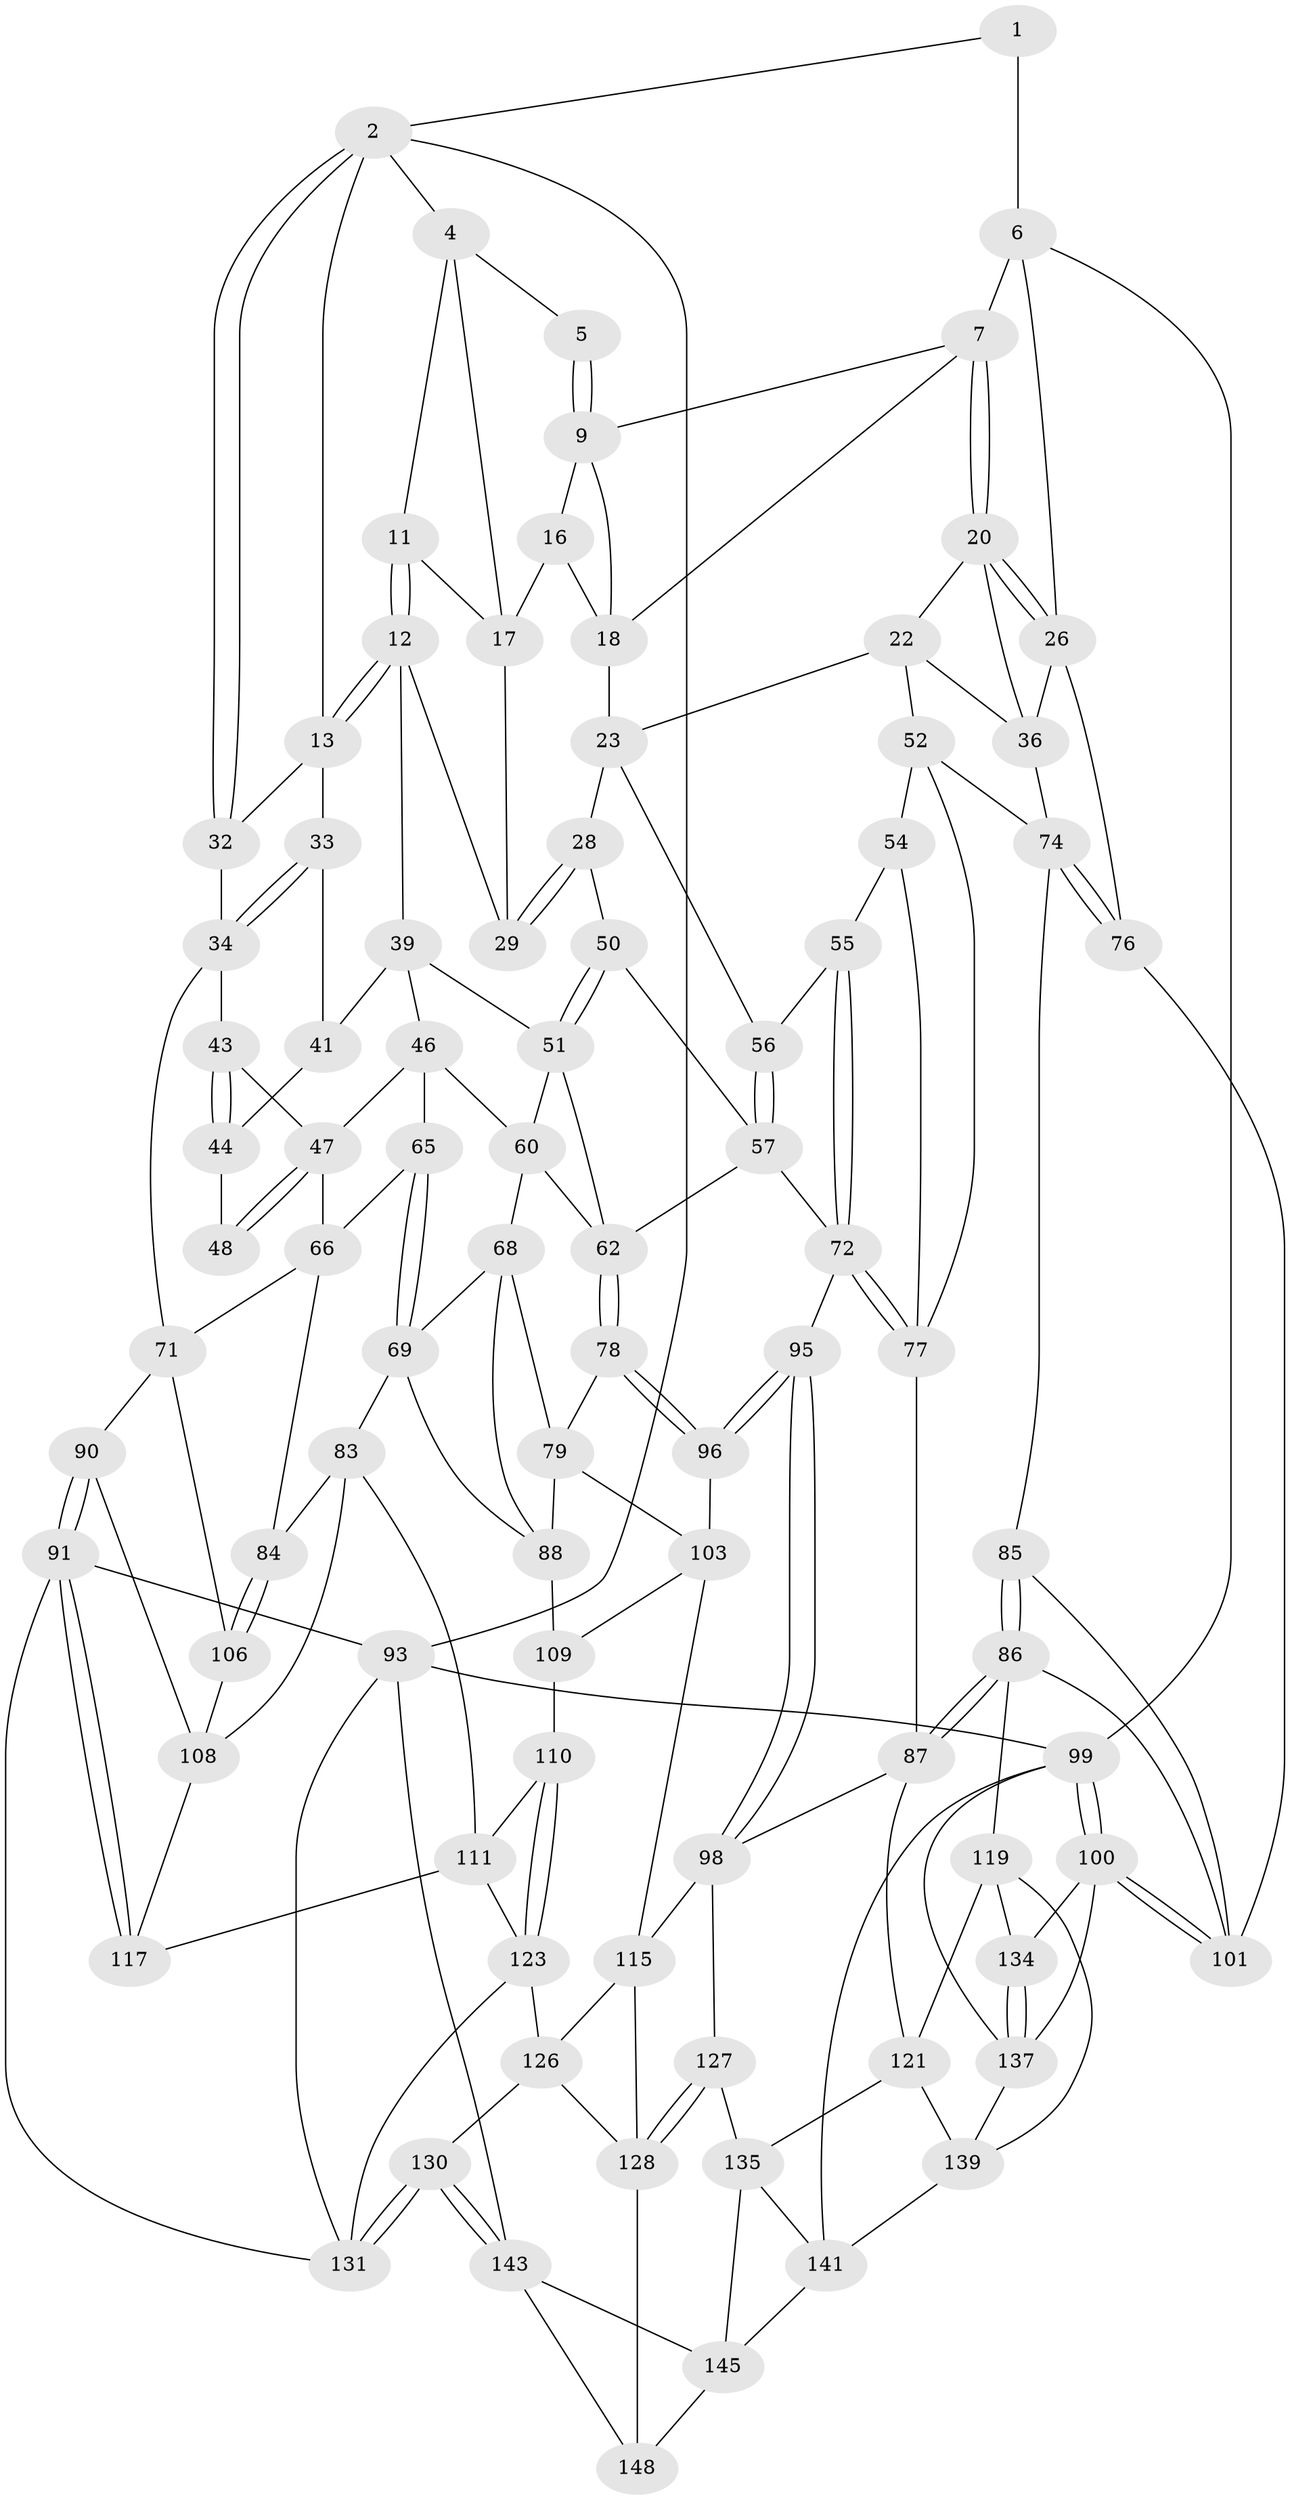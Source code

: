 // original degree distribution, {3: 0.013422818791946308, 6: 0.24161073825503357, 4: 0.26174496644295303, 5: 0.48322147651006714}
// Generated by graph-tools (version 1.1) at 2025/11/02/27/25 16:11:51]
// undirected, 89 vertices, 194 edges
graph export_dot {
graph [start="1"]
  node [color=gray90,style=filled];
  1 [pos="+0.8482637166713803+0"];
  2 [pos="+0+0",super="+3"];
  4 [pos="+0.5495188549743967+0",super="+10"];
  5 [pos="+0.5568106719076367+0"];
  6 [pos="+0.8353937751640739+0.10738970741635008",super="+25"];
  7 [pos="+0.8288536863552005+0.12036061697082018",super="+8"];
  9 [pos="+0.588756133070323+0",super="+15"];
  11 [pos="+0.4339773242635558+0.1283447893997058"];
  12 [pos="+0.33253607751510006+0.16037322290977887",super="+31"];
  13 [pos="+0.26527998653862384+0.12552389343653564",super="+14"];
  16 [pos="+0.5677318460832782+0.17563997465571338"];
  17 [pos="+0.5602530843407887+0.1762377394149144",super="+24"];
  18 [pos="+0.7130984738416343+0.11723582414628174",super="+19"];
  20 [pos="+0.8310319155784094+0.1380607765107968",super="+21"];
  22 [pos="+0.7522094699614409+0.26770750203349636",super="+38"];
  23 [pos="+0.6796507358056023+0.2838501176457548",super="+27"];
  26 [pos="+1+0.30550419304099563",super="+35"];
  28 [pos="+0.5145263969986175+0.3282668970245421",super="+49"];
  29 [pos="+0.5376689654887121+0.19488502774042957",super="+30"];
  32 [pos="+0+0.00230583897091192"];
  33 [pos="+0.22079577862462055+0.17400805892875296"];
  34 [pos="+0+0.0933423595084739",super="+42"];
  36 [pos="+0.8667279912627709+0.2202280211279953",super="+37"];
  39 [pos="+0.31624234406879315+0.35099226147690615",super="+40"];
  41 [pos="+0.21338928263194631+0.1868964574235801"];
  43 [pos="+0+0.3146446034570187"];
  44 [pos="+0.02227034169876203+0.30470475253933144",super="+45"];
  46 [pos="+0.2390260100244475+0.3789608124387707",super="+61"];
  47 [pos="+0.22414499371662455+0.3765601231913336",super="+64"];
  48 [pos="+0.202756071642394+0.3484806927427955"];
  50 [pos="+0.44220134152666113+0.40937641665103686"];
  51 [pos="+0.33719171548984617+0.3753419093343508",super="+59"];
  52 [pos="+0.7373068497887777+0.4530037414998626",super="+53"];
  54 [pos="+0.6709652694026762+0.42335016539662573"];
  55 [pos="+0.629181976512451+0.3832298489509585"];
  56 [pos="+0.6290952370166222+0.383088138567146"];
  57 [pos="+0.4706371792768691+0.4966237692491024",super="+58"];
  60 [pos="+0.2953776470597344+0.45163565762605085",super="+67"];
  62 [pos="+0.3762398201688178+0.48936775224407125",super="+63"];
  65 [pos="+0.2236468953280232+0.48363927633222775"];
  66 [pos="+0.14556360888385764+0.47979013491068206",super="+70"];
  68 [pos="+0.2764441505665839+0.5105639165573603",super="+80"];
  69 [pos="+0.23387044217112454+0.5009405404010273",super="+82"];
  71 [pos="+0+0.3769713483175729",super="+89"];
  72 [pos="+0.5592993473840447+0.5619319718642416",super="+73"];
  74 [pos="+0.9917431021195018+0.40708686726242393",super="+75"];
  76 [pos="+1+0.4204822668636569"];
  77 [pos="+0.6414346415488128+0.4968073949547429",super="+81"];
  78 [pos="+0.3421514690714209+0.5503065788465202"];
  79 [pos="+0.31449655277647137+0.56434936431325",super="+104"];
  83 [pos="+0.14130688331120903+0.6159895583538442",super="+107"];
  84 [pos="+0.10690721487645198+0.5885353585310932"];
  85 [pos="+0.7803151501741293+0.6282551152116265"];
  86 [pos="+0.7764544247339004+0.6387440842149961",super="+113"];
  87 [pos="+0.6560481996524695+0.6689554484739362",super="+97"];
  88 [pos="+0.22892105534034107+0.6362184716988623",super="+105"];
  90 [pos="+0+0.7543291565772169"];
  91 [pos="+0+0.7683251831017792",super="+92"];
  93 [pos="+0+1",super="+94"];
  95 [pos="+0.5264184883466904+0.6486476562716261"];
  96 [pos="+0.5026117835844625+0.6481416998647875"];
  98 [pos="+0.5535630356397455+0.6789084110562104",super="+114"];
  99 [pos="+1+1",super="+147"];
  100 [pos="+1+0.8057655896998546",super="+133"];
  101 [pos="+1+0.716695629747662",super="+102"];
  103 [pos="+0.44664624137101167+0.6576716805631819",super="+112"];
  106 [pos="+0+0.7078874819760413"];
  108 [pos="+0.0661623797691604+0.7434028211732445",super="+118"];
  109 [pos="+0.2747863492771572+0.7396585671042083"];
  110 [pos="+0.17114707637666376+0.7661614253953605"];
  111 [pos="+0.1519786035684079+0.7574048223026739",super="+116"];
  115 [pos="+0.2897487871385701+0.7619024730128048",super="+125"];
  117 [pos="+0.07077756147522295+0.8442319659701948"];
  119 [pos="+0.8301264504594936+0.7902290027051168",super="+120"];
  121 [pos="+0.6589484525541278+0.7881483414722998",super="+122"];
  123 [pos="+0.16711555509269968+0.8244192735803597",super="+124"];
  126 [pos="+0.1884344778228638+0.8387326480610223",super="+129"];
  127 [pos="+0.4262489971428091+0.9229922856129592"];
  128 [pos="+0.29418144956517817+0.8824236062058526",super="+132"];
  130 [pos="+0.12378164823905481+0.9482405201784797"];
  131 [pos="+0.0870545569072333+0.882101347592341",super="+142"];
  134 [pos="+0.8540288385874941+0.8139697298307936"];
  135 [pos="+0.582395581394871+0.8730961451144362",super="+136"];
  137 [pos="+0.8645060390845234+0.9347142864094331",super="+138"];
  139 [pos="+0.7548102213448086+0.9248859608068635",super="+140"];
  141 [pos="+0.6247913146176178+0.9289292215248094",super="+144"];
  143 [pos="+0.046811711597131905+1",super="+149"];
  145 [pos="+0.47114798946521164+1",super="+146"];
  148 [pos="+0.265305984956172+0.9252087741822941"];
  1 -- 2;
  1 -- 6 [weight=2];
  2 -- 32;
  2 -- 32;
  2 -- 4;
  2 -- 13;
  2 -- 93;
  4 -- 5;
  4 -- 17;
  4 -- 11;
  5 -- 9;
  5 -- 9;
  6 -- 7;
  6 -- 26;
  6 -- 99;
  7 -- 20;
  7 -- 20;
  7 -- 9;
  7 -- 18;
  9 -- 16;
  9 -- 18;
  11 -- 12;
  11 -- 12;
  11 -- 17;
  12 -- 13;
  12 -- 13;
  12 -- 29;
  12 -- 39;
  13 -- 33;
  13 -- 32;
  16 -- 17;
  16 -- 18;
  17 -- 29;
  18 -- 23;
  20 -- 26;
  20 -- 26;
  20 -- 36;
  20 -- 22;
  22 -- 23;
  22 -- 36;
  22 -- 52;
  23 -- 56;
  23 -- 28;
  26 -- 36;
  26 -- 76;
  28 -- 29 [weight=2];
  28 -- 29;
  28 -- 50;
  32 -- 34;
  33 -- 34;
  33 -- 34;
  33 -- 41;
  34 -- 43;
  34 -- 71;
  36 -- 74;
  39 -- 51;
  39 -- 41;
  39 -- 46;
  41 -- 44;
  43 -- 44;
  43 -- 44;
  43 -- 47;
  44 -- 48 [weight=2];
  46 -- 47;
  46 -- 65;
  46 -- 60;
  47 -- 48;
  47 -- 48;
  47 -- 66;
  50 -- 51;
  50 -- 51;
  50 -- 57;
  51 -- 60;
  51 -- 62;
  52 -- 74;
  52 -- 77;
  52 -- 54;
  54 -- 55;
  54 -- 77;
  55 -- 56;
  55 -- 72;
  55 -- 72;
  56 -- 57;
  56 -- 57;
  57 -- 62;
  57 -- 72;
  60 -- 68;
  60 -- 62;
  62 -- 78;
  62 -- 78;
  65 -- 66;
  65 -- 69;
  65 -- 69;
  66 -- 84;
  66 -- 71;
  68 -- 69;
  68 -- 88;
  68 -- 79;
  69 -- 88;
  69 -- 83;
  71 -- 90;
  71 -- 106;
  72 -- 77;
  72 -- 77;
  72 -- 95;
  74 -- 76;
  74 -- 76;
  74 -- 85;
  76 -- 101;
  77 -- 87;
  78 -- 79;
  78 -- 96;
  78 -- 96;
  79 -- 103;
  79 -- 88;
  83 -- 84;
  83 -- 108;
  83 -- 111;
  84 -- 106;
  84 -- 106;
  85 -- 86;
  85 -- 86;
  85 -- 101;
  86 -- 87;
  86 -- 87;
  86 -- 101;
  86 -- 119;
  87 -- 121;
  87 -- 98;
  88 -- 109;
  90 -- 91;
  90 -- 91;
  90 -- 108;
  91 -- 117;
  91 -- 117;
  91 -- 131;
  91 -- 93;
  93 -- 131;
  93 -- 99;
  93 -- 143;
  95 -- 96;
  95 -- 96;
  95 -- 98;
  95 -- 98;
  96 -- 103;
  98 -- 115;
  98 -- 127;
  99 -- 100;
  99 -- 100;
  99 -- 141;
  99 -- 137;
  100 -- 101;
  100 -- 101;
  100 -- 137;
  100 -- 134;
  103 -- 115;
  103 -- 109;
  106 -- 108;
  108 -- 117;
  109 -- 110;
  110 -- 111;
  110 -- 123;
  110 -- 123;
  111 -- 123;
  111 -- 117;
  115 -- 128;
  115 -- 126;
  119 -- 134;
  119 -- 121;
  119 -- 139;
  121 -- 135;
  121 -- 139;
  123 -- 126;
  123 -- 131;
  126 -- 128;
  126 -- 130;
  127 -- 128;
  127 -- 128;
  127 -- 135;
  128 -- 148;
  130 -- 131;
  130 -- 131;
  130 -- 143;
  130 -- 143;
  134 -- 137;
  134 -- 137;
  135 -- 141;
  135 -- 145;
  137 -- 139;
  139 -- 141;
  141 -- 145;
  143 -- 145;
  143 -- 148;
  145 -- 148;
}
